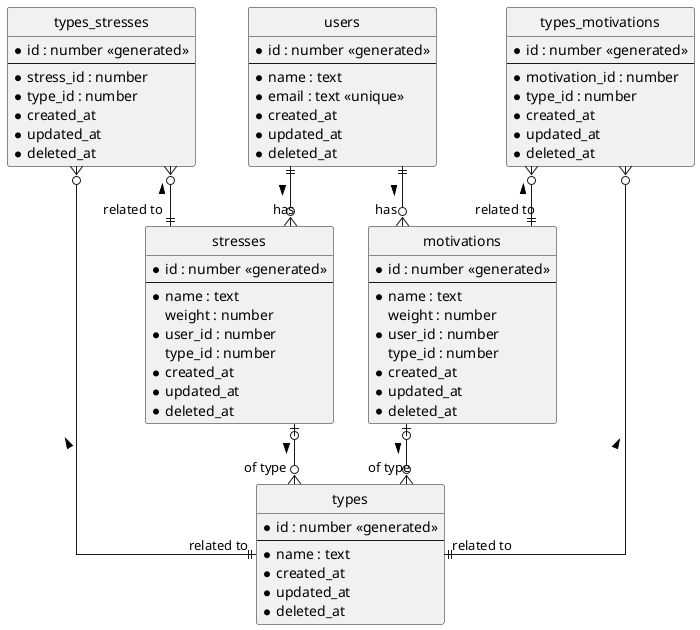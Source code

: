 @startuml yonde

' hide the spot
hide circle
' avoid problems with angled crows feet
skinparam linetype ortho

entity users {
  * id : number <<generated>>
  --
  * name : text
  * email : text <<unique>>
  * created_at
  * updated_at
  * deleted_at
}

entity motivations {
  * id : number <<generated>>
  --
  * name : text
  weight : number
  * user_id : number
  type_id : number
  * created_at
  * updated_at
  * deleted_at
}

entity stresses {
  * id : number <<generated>>
  --
  * name : text
  weight : number
  * user_id : number
  type_id : number
  * created_at
  * updated_at
  * deleted_at
}

entity types {
  * id : number <<generated>>
  --
  * name : text
  * created_at
  * updated_at
  * deleted_at
}

entity types_motivations {
  * id : number <<generated>>
  --
  * motivation_id : number
  * type_id : number
  * created_at
  * updated_at
  * deleted_at
}

entity types_stresses {
  * id : number <<generated>>
  --
  * stress_id : number
  * type_id : number
  * created_at
  * updated_at
  * deleted_at
}

users ||--o{ motivations : > "has"
users ||--o{ stresses : > "has"
motivations |o--o{ types : > "of type"
stresses |o--o{ types : > "of type"
types_motivations }o--|| motivations : < "related to"
types_motivations }o--|| types : < "related to"
types_stresses }o--|| stresses : < "related to"
types_stresses }o--|| types : < "related to"

@enduml
